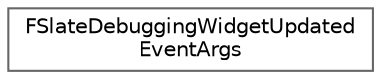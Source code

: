 digraph "Graphical Class Hierarchy"
{
 // INTERACTIVE_SVG=YES
 // LATEX_PDF_SIZE
  bgcolor="transparent";
  edge [fontname=Helvetica,fontsize=10,labelfontname=Helvetica,labelfontsize=10];
  node [fontname=Helvetica,fontsize=10,shape=box,height=0.2,width=0.4];
  rankdir="LR";
  Node0 [id="Node000000",label="FSlateDebuggingWidgetUpdated\lEventArgs",height=0.2,width=0.4,color="grey40", fillcolor="white", style="filled",URL="$df/d8a/structFSlateDebuggingWidgetUpdatedEventArgs.html",tooltip=" "];
}
